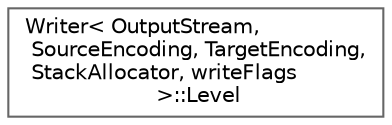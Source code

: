 digraph "Graphical Class Hierarchy"
{
 // LATEX_PDF_SIZE
  bgcolor="transparent";
  edge [fontname=Helvetica,fontsize=10,labelfontname=Helvetica,labelfontsize=10];
  node [fontname=Helvetica,fontsize=10,shape=box,height=0.2,width=0.4];
  rankdir="LR";
  Node0 [id="Node000000",label="Writer\< OutputStream,\l SourceEncoding, TargetEncoding,\l StackAllocator, writeFlags\l \>::Level",height=0.2,width=0.4,color="grey40", fillcolor="white", style="filled",URL="$struct_writer_1_1_level.html",tooltip="Information for each nested level."];
}
